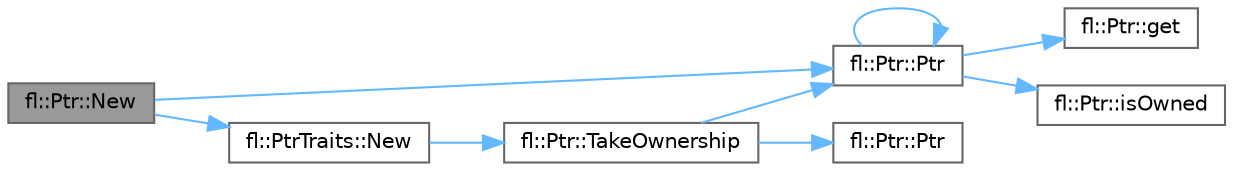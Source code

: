 digraph "fl::Ptr::New"
{
 // LATEX_PDF_SIZE
  bgcolor="transparent";
  edge [fontname=Helvetica,fontsize=10,labelfontname=Helvetica,labelfontsize=10];
  node [fontname=Helvetica,fontsize=10,shape=box,height=0.2,width=0.4];
  rankdir="LR";
  Node1 [id="Node000001",label="fl::Ptr::New",height=0.2,width=0.4,color="gray40", fillcolor="grey60", style="filled", fontcolor="black",tooltip=" "];
  Node1 -> Node2 [id="edge1_Node000001_Node000002",color="steelblue1",style="solid",tooltip=" "];
  Node2 [id="Node000002",label="fl::Ptr::Ptr",height=0.2,width=0.4,color="grey40", fillcolor="white", style="filled",URL="$d1/d56/classfl_1_1_ptr_a5eadeb0f9f825544e0280cd8c6d48539.html#a5eadeb0f9f825544e0280cd8c6d48539",tooltip=" "];
  Node2 -> Node2 [id="edge2_Node000002_Node000002",color="steelblue1",style="solid",tooltip=" "];
  Node2 -> Node3 [id="edge3_Node000002_Node000003",color="steelblue1",style="solid",tooltip=" "];
  Node3 [id="Node000003",label="fl::Ptr::get",height=0.2,width=0.4,color="grey40", fillcolor="white", style="filled",URL="$d1/d56/classfl_1_1_ptr_aaceba516635f0f11e31fe94549316fb5.html#aaceba516635f0f11e31fe94549316fb5",tooltip=" "];
  Node2 -> Node4 [id="edge4_Node000002_Node000004",color="steelblue1",style="solid",tooltip=" "];
  Node4 [id="Node000004",label="fl::Ptr::isOwned",height=0.2,width=0.4,color="grey40", fillcolor="white", style="filled",URL="$d1/d56/classfl_1_1_ptr_abb1f8eee2682077d22cdabb6d982872a.html#abb1f8eee2682077d22cdabb6d982872a",tooltip=" "];
  Node1 -> Node5 [id="edge5_Node000001_Node000005",color="steelblue1",style="solid",tooltip=" "];
  Node5 [id="Node000005",label="fl::PtrTraits::New",height=0.2,width=0.4,color="grey40", fillcolor="white", style="filled",URL="$da/d84/classfl_1_1_ptr_traits_a6f44b5dc3ee20b4ba14ed6b765cfa776.html#a6f44b5dc3ee20b4ba14ed6b765cfa776",tooltip=" "];
  Node5 -> Node6 [id="edge6_Node000005_Node000006",color="steelblue1",style="solid",tooltip=" "];
  Node6 [id="Node000006",label="fl::Ptr::TakeOwnership",height=0.2,width=0.4,color="grey40", fillcolor="white", style="filled",URL="$d1/d56/classfl_1_1_ptr_a2895e9ece61a2b6fdd33f8195033cfbe.html#a2895e9ece61a2b6fdd33f8195033cfbe",tooltip=" "];
  Node6 -> Node7 [id="edge7_Node000006_Node000007",color="steelblue1",style="solid",tooltip=" "];
  Node7 [id="Node000007",label="fl::Ptr::Ptr",height=0.2,width=0.4,color="grey40", fillcolor="white", style="filled",URL="$d1/d56/classfl_1_1_ptr_a092e808d55b10861885afe25aa5aa72a.html#a092e808d55b10861885afe25aa5aa72a",tooltip=" "];
  Node6 -> Node2 [id="edge8_Node000006_Node000002",color="steelblue1",style="solid",tooltip=" "];
}

